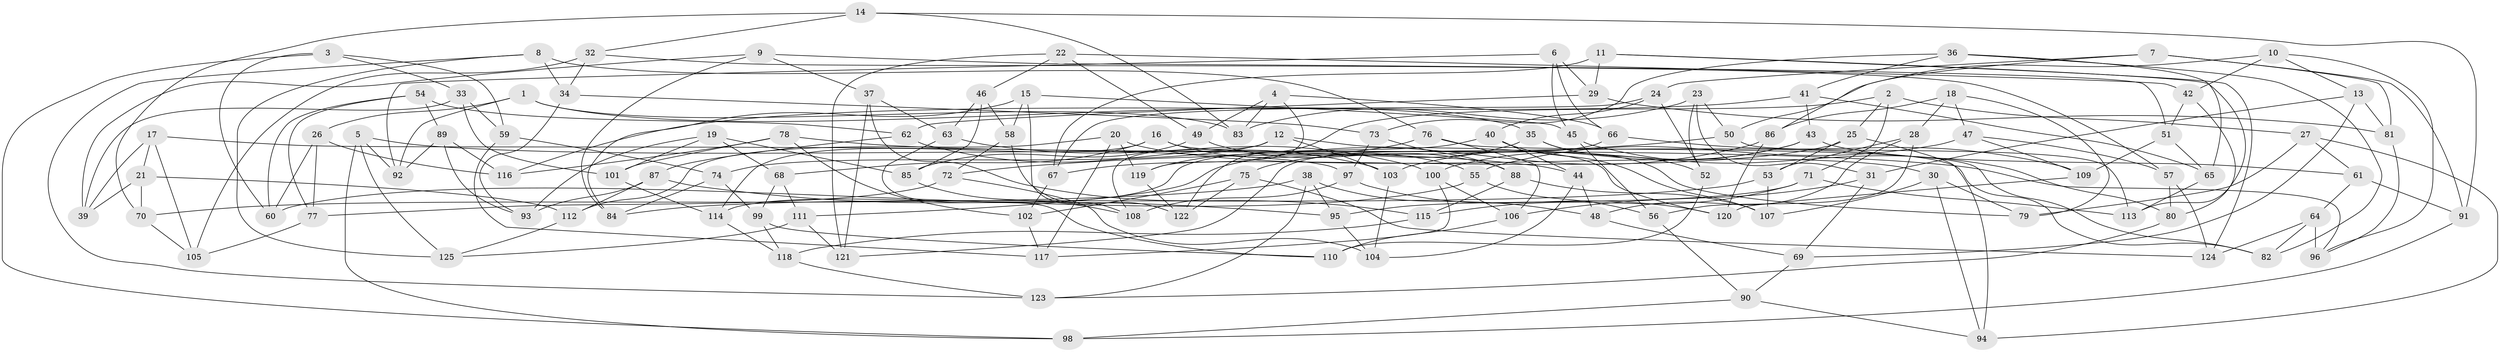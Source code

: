 // Generated by graph-tools (version 1.1) at 2025/50/03/09/25 03:50:48]
// undirected, 125 vertices, 250 edges
graph export_dot {
graph [start="1"]
  node [color=gray90,style=filled];
  1;
  2;
  3;
  4;
  5;
  6;
  7;
  8;
  9;
  10;
  11;
  12;
  13;
  14;
  15;
  16;
  17;
  18;
  19;
  20;
  21;
  22;
  23;
  24;
  25;
  26;
  27;
  28;
  29;
  30;
  31;
  32;
  33;
  34;
  35;
  36;
  37;
  38;
  39;
  40;
  41;
  42;
  43;
  44;
  45;
  46;
  47;
  48;
  49;
  50;
  51;
  52;
  53;
  54;
  55;
  56;
  57;
  58;
  59;
  60;
  61;
  62;
  63;
  64;
  65;
  66;
  67;
  68;
  69;
  70;
  71;
  72;
  73;
  74;
  75;
  76;
  77;
  78;
  79;
  80;
  81;
  82;
  83;
  84;
  85;
  86;
  87;
  88;
  89;
  90;
  91;
  92;
  93;
  94;
  95;
  96;
  97;
  98;
  99;
  100;
  101;
  102;
  103;
  104;
  105;
  106;
  107;
  108;
  109;
  110;
  111;
  112;
  113;
  114;
  115;
  116;
  117;
  118;
  119;
  120;
  121;
  122;
  123;
  124;
  125;
  1 -- 83;
  1 -- 35;
  1 -- 26;
  1 -- 92;
  2 -- 25;
  2 -- 71;
  2 -- 122;
  2 -- 27;
  3 -- 59;
  3 -- 33;
  3 -- 98;
  3 -- 60;
  4 -- 49;
  4 -- 83;
  4 -- 119;
  4 -- 66;
  5 -- 44;
  5 -- 92;
  5 -- 98;
  5 -- 125;
  6 -- 92;
  6 -- 29;
  6 -- 45;
  6 -- 66;
  7 -- 91;
  7 -- 81;
  7 -- 24;
  7 -- 86;
  8 -- 125;
  8 -- 34;
  8 -- 76;
  8 -- 123;
  9 -- 51;
  9 -- 39;
  9 -- 37;
  9 -- 84;
  10 -- 96;
  10 -- 50;
  10 -- 42;
  10 -- 13;
  11 -- 67;
  11 -- 29;
  11 -- 124;
  11 -- 113;
  12 -- 108;
  12 -- 103;
  12 -- 120;
  12 -- 74;
  13 -- 81;
  13 -- 69;
  13 -- 31;
  14 -- 91;
  14 -- 70;
  14 -- 32;
  14 -- 83;
  15 -- 108;
  15 -- 58;
  15 -- 45;
  15 -- 84;
  16 -- 114;
  16 -- 55;
  16 -- 68;
  16 -- 82;
  17 -- 97;
  17 -- 21;
  17 -- 105;
  17 -- 39;
  18 -- 28;
  18 -- 47;
  18 -- 86;
  18 -- 79;
  19 -- 85;
  19 -- 101;
  19 -- 93;
  19 -- 68;
  20 -- 119;
  20 -- 117;
  20 -- 112;
  20 -- 30;
  21 -- 70;
  21 -- 112;
  21 -- 39;
  22 -- 49;
  22 -- 121;
  22 -- 46;
  22 -- 42;
  23 -- 50;
  23 -- 31;
  23 -- 83;
  23 -- 52;
  24 -- 40;
  24 -- 52;
  24 -- 67;
  25 -- 67;
  25 -- 53;
  25 -- 94;
  26 -- 77;
  26 -- 60;
  26 -- 116;
  27 -- 61;
  27 -- 94;
  27 -- 79;
  28 -- 48;
  28 -- 56;
  28 -- 53;
  29 -- 62;
  29 -- 81;
  30 -- 107;
  30 -- 79;
  30 -- 94;
  31 -- 106;
  31 -- 69;
  32 -- 105;
  32 -- 57;
  32 -- 34;
  33 -- 101;
  33 -- 59;
  33 -- 39;
  34 -- 93;
  34 -- 73;
  35 -- 75;
  35 -- 52;
  35 -- 79;
  36 -- 65;
  36 -- 73;
  36 -- 41;
  36 -- 82;
  37 -- 121;
  37 -- 115;
  37 -- 63;
  38 -- 70;
  38 -- 123;
  38 -- 95;
  38 -- 48;
  40 -- 44;
  40 -- 114;
  40 -- 107;
  41 -- 43;
  41 -- 65;
  41 -- 116;
  42 -- 80;
  42 -- 51;
  43 -- 103;
  43 -- 61;
  43 -- 100;
  44 -- 104;
  44 -- 48;
  45 -- 80;
  45 -- 56;
  46 -- 58;
  46 -- 85;
  46 -- 63;
  47 -- 109;
  47 -- 57;
  47 -- 55;
  48 -- 69;
  49 -- 85;
  49 -- 88;
  50 -- 113;
  50 -- 72;
  51 -- 109;
  51 -- 65;
  52 -- 110;
  53 -- 107;
  53 -- 84;
  54 -- 89;
  54 -- 77;
  54 -- 62;
  54 -- 60;
  55 -- 56;
  55 -- 60;
  56 -- 90;
  57 -- 80;
  57 -- 124;
  58 -- 122;
  58 -- 72;
  59 -- 74;
  59 -- 117;
  61 -- 91;
  61 -- 64;
  62 -- 103;
  62 -- 87;
  63 -- 100;
  63 -- 110;
  64 -- 82;
  64 -- 124;
  64 -- 96;
  65 -- 113;
  66 -- 121;
  66 -- 109;
  67 -- 102;
  68 -- 111;
  68 -- 99;
  69 -- 90;
  70 -- 105;
  71 -- 113;
  71 -- 95;
  71 -- 115;
  72 -- 104;
  72 -- 77;
  73 -- 88;
  73 -- 97;
  74 -- 84;
  74 -- 99;
  75 -- 124;
  75 -- 122;
  75 -- 102;
  76 -- 82;
  76 -- 106;
  76 -- 119;
  77 -- 105;
  78 -- 116;
  78 -- 102;
  78 -- 101;
  78 -- 96;
  80 -- 123;
  81 -- 96;
  85 -- 108;
  86 -- 111;
  86 -- 120;
  87 -- 112;
  87 -- 95;
  87 -- 93;
  88 -- 115;
  88 -- 107;
  89 -- 92;
  89 -- 93;
  89 -- 116;
  90 -- 94;
  90 -- 98;
  91 -- 98;
  95 -- 104;
  97 -- 120;
  97 -- 108;
  99 -- 118;
  99 -- 110;
  100 -- 117;
  100 -- 106;
  101 -- 114;
  102 -- 117;
  103 -- 104;
  106 -- 110;
  109 -- 120;
  111 -- 121;
  111 -- 125;
  112 -- 125;
  114 -- 118;
  115 -- 118;
  118 -- 123;
  119 -- 122;
}

